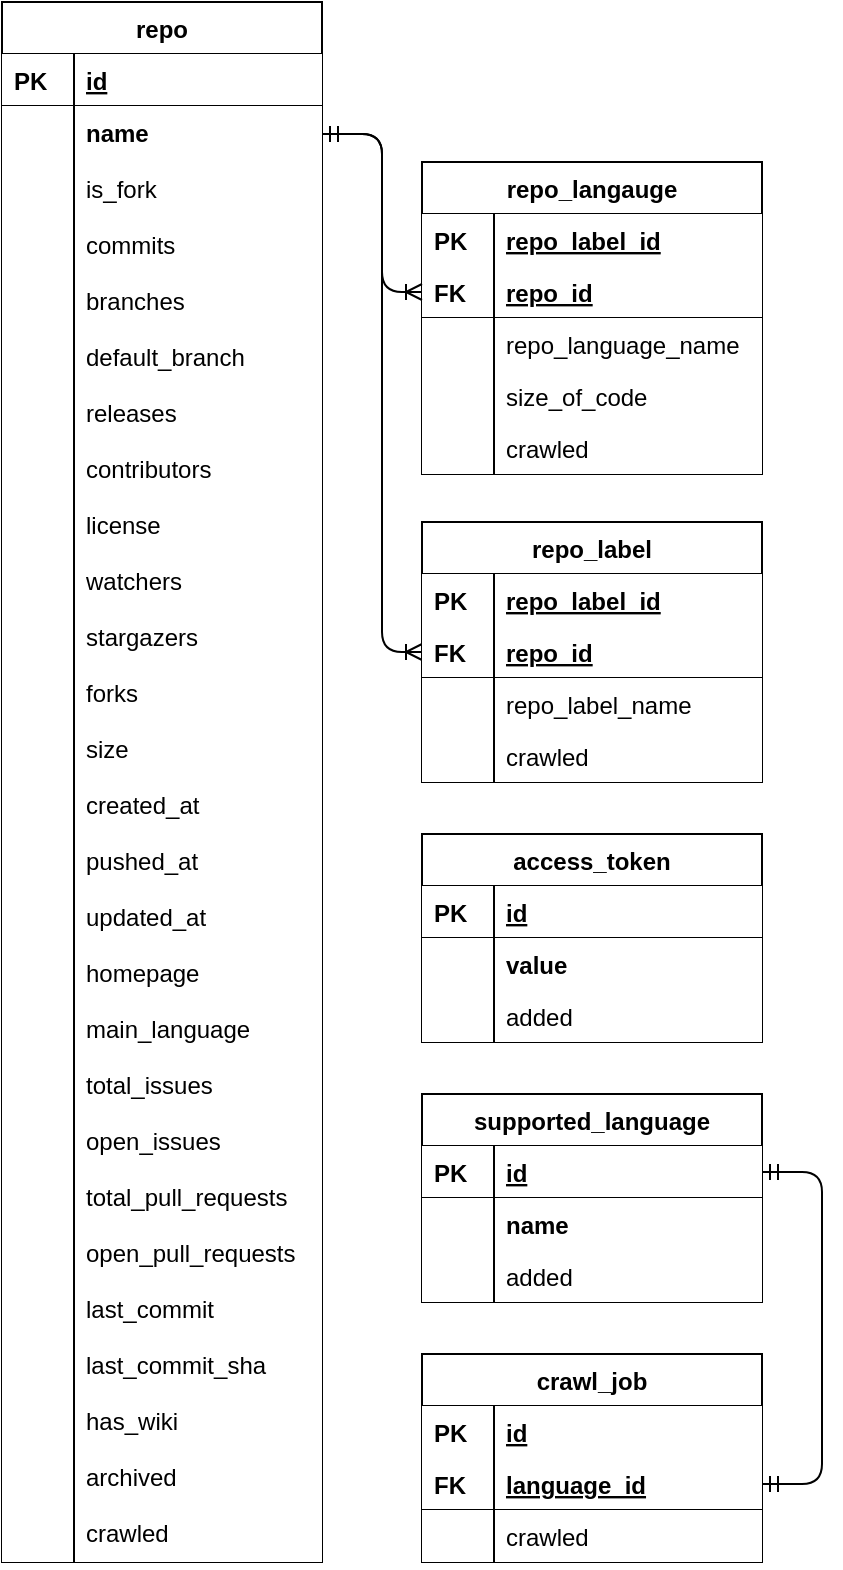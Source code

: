 <mxfile version="13.1.3" type="device"><diagram id="C5RBs43oDa-KdzZeNtuy" name="Page-1"><mxGraphModel dx="1892" dy="1030" grid="1" gridSize="10" guides="1" tooltips="1" connect="1" arrows="1" fold="1" page="1" pageScale="1" pageWidth="827" pageHeight="1169" math="0" shadow="0"><root><mxCell id="WIyWlLk6GJQsqaUBKTNV-0"/><mxCell id="WIyWlLk6GJQsqaUBKTNV-1" parent="WIyWlLk6GJQsqaUBKTNV-0"/><mxCell id="zkfFHV4jXpPFQw0GAbJ--51" value="repo" style="swimlane;fontStyle=1;childLayout=stackLayout;horizontal=1;startSize=26;horizontalStack=0;resizeParent=1;resizeLast=0;collapsible=1;marginBottom=0;rounded=0;shadow=0;strokeWidth=1;" parent="WIyWlLk6GJQsqaUBKTNV-1" vertex="1"><mxGeometry x="160" y="120" width="160" height="780" as="geometry"><mxRectangle x="160" y="120" width="160" height="26" as="alternateBounds"/></mxGeometry></mxCell><mxCell id="zkfFHV4jXpPFQw0GAbJ--52" value="id" style="shape=partialRectangle;top=0;left=0;right=0;bottom=1;align=left;verticalAlign=top;fillColor=#ffffff;spacingLeft=40;spacingRight=4;overflow=hidden;rotatable=0;points=[[0,0.5],[1,0.5]];portConstraint=eastwest;dropTarget=0;rounded=0;shadow=0;strokeWidth=1;fontStyle=5" parent="zkfFHV4jXpPFQw0GAbJ--51" vertex="1"><mxGeometry y="26" width="160" height="26" as="geometry"/></mxCell><mxCell id="zkfFHV4jXpPFQw0GAbJ--53" value="PK" style="shape=partialRectangle;top=0;left=0;bottom=0;fillColor=none;align=left;verticalAlign=top;spacingLeft=4;spacingRight=4;overflow=hidden;rotatable=0;points=[];portConstraint=eastwest;part=1;fontStyle=1" parent="zkfFHV4jXpPFQw0GAbJ--52" vertex="1" connectable="0"><mxGeometry width="36" height="26" as="geometry"/></mxCell><mxCell id="zkfFHV4jXpPFQw0GAbJ--54" value="name" style="shape=partialRectangle;top=0;left=0;right=0;bottom=0;align=left;verticalAlign=top;fillColor=#ffffff;spacingLeft=40;spacingRight=4;overflow=hidden;rotatable=0;points=[[0,0.5],[1,0.5]];portConstraint=eastwest;dropTarget=0;rounded=0;shadow=0;strokeWidth=1;fontStyle=1" parent="zkfFHV4jXpPFQw0GAbJ--51" vertex="1"><mxGeometry y="52" width="160" height="28" as="geometry"/></mxCell><mxCell id="zkfFHV4jXpPFQw0GAbJ--55" value="" style="shape=partialRectangle;top=0;left=0;bottom=0;fillColor=none;align=left;verticalAlign=top;spacingLeft=4;spacingRight=4;overflow=hidden;rotatable=0;points=[];portConstraint=eastwest;part=1;" parent="zkfFHV4jXpPFQw0GAbJ--54" vertex="1" connectable="0"><mxGeometry width="36" height="28" as="geometry"/></mxCell><mxCell id="C9dRdQCLJW9tkQRUXQMV-46" value="is_fork" style="shape=partialRectangle;top=0;left=0;right=0;bottom=0;align=left;verticalAlign=top;fillColor=#ffffff;spacingLeft=40;spacingRight=4;overflow=hidden;rotatable=0;points=[[0,0.5],[1,0.5]];portConstraint=eastwest;dropTarget=0;rounded=0;shadow=0;strokeWidth=1;" parent="zkfFHV4jXpPFQw0GAbJ--51" vertex="1"><mxGeometry y="80" width="160" height="28" as="geometry"/></mxCell><mxCell id="C9dRdQCLJW9tkQRUXQMV-47" value="" style="shape=partialRectangle;top=0;left=0;bottom=0;fillColor=none;align=left;verticalAlign=top;spacingLeft=4;spacingRight=4;overflow=hidden;rotatable=0;points=[];portConstraint=eastwest;part=1;" parent="C9dRdQCLJW9tkQRUXQMV-46" vertex="1" connectable="0"><mxGeometry width="36" height="28" as="geometry"/></mxCell><mxCell id="C9dRdQCLJW9tkQRUXQMV-59" value="commits" style="shape=partialRectangle;top=0;left=0;right=0;bottom=0;align=left;verticalAlign=top;fillColor=#ffffff;spacingLeft=40;spacingRight=4;overflow=hidden;rotatable=0;points=[[0,0.5],[1,0.5]];portConstraint=eastwest;dropTarget=0;rounded=0;shadow=0;strokeWidth=1;" parent="zkfFHV4jXpPFQw0GAbJ--51" vertex="1"><mxGeometry y="108" width="160" height="28" as="geometry"/></mxCell><mxCell id="C9dRdQCLJW9tkQRUXQMV-60" value="" style="shape=partialRectangle;top=0;left=0;bottom=0;fillColor=none;align=left;verticalAlign=top;spacingLeft=4;spacingRight=4;overflow=hidden;rotatable=0;points=[];portConstraint=eastwest;part=1;" parent="C9dRdQCLJW9tkQRUXQMV-59" vertex="1" connectable="0"><mxGeometry width="36" height="28" as="geometry"/></mxCell><mxCell id="C9dRdQCLJW9tkQRUXQMV-61" value="branches" style="shape=partialRectangle;top=0;left=0;right=0;bottom=0;align=left;verticalAlign=top;fillColor=#ffffff;spacingLeft=40;spacingRight=4;overflow=hidden;rotatable=0;points=[[0,0.5],[1,0.5]];portConstraint=eastwest;dropTarget=0;rounded=0;shadow=0;strokeWidth=1;" parent="zkfFHV4jXpPFQw0GAbJ--51" vertex="1"><mxGeometry y="136" width="160" height="28" as="geometry"/></mxCell><mxCell id="C9dRdQCLJW9tkQRUXQMV-62" value="" style="shape=partialRectangle;top=0;left=0;bottom=0;fillColor=none;align=left;verticalAlign=top;spacingLeft=4;spacingRight=4;overflow=hidden;rotatable=0;points=[];portConstraint=eastwest;part=1;" parent="C9dRdQCLJW9tkQRUXQMV-61" vertex="1" connectable="0"><mxGeometry width="36" height="28" as="geometry"/></mxCell><mxCell id="C9dRdQCLJW9tkQRUXQMV-67" value="default_branch" style="shape=partialRectangle;top=0;left=0;right=0;bottom=0;align=left;verticalAlign=top;fillColor=#ffffff;spacingLeft=40;spacingRight=4;overflow=hidden;rotatable=0;points=[[0,0.5],[1,0.5]];portConstraint=eastwest;dropTarget=0;rounded=0;shadow=0;strokeWidth=1;" parent="zkfFHV4jXpPFQw0GAbJ--51" vertex="1"><mxGeometry y="164" width="160" height="28" as="geometry"/></mxCell><mxCell id="C9dRdQCLJW9tkQRUXQMV-68" value="" style="shape=partialRectangle;top=0;left=0;bottom=0;fillColor=none;align=left;verticalAlign=top;spacingLeft=4;spacingRight=4;overflow=hidden;rotatable=0;points=[];portConstraint=eastwest;part=1;" parent="C9dRdQCLJW9tkQRUXQMV-67" vertex="1" connectable="0"><mxGeometry width="36" height="28" as="geometry"/></mxCell><mxCell id="C9dRdQCLJW9tkQRUXQMV-69" value="releases" style="shape=partialRectangle;top=0;left=0;right=0;bottom=0;align=left;verticalAlign=top;fillColor=#ffffff;spacingLeft=40;spacingRight=4;overflow=hidden;rotatable=0;points=[[0,0.5],[1,0.5]];portConstraint=eastwest;dropTarget=0;rounded=0;shadow=0;strokeWidth=1;" parent="zkfFHV4jXpPFQw0GAbJ--51" vertex="1"><mxGeometry y="192" width="160" height="28" as="geometry"/></mxCell><mxCell id="C9dRdQCLJW9tkQRUXQMV-70" value="" style="shape=partialRectangle;top=0;left=0;bottom=0;fillColor=none;align=left;verticalAlign=top;spacingLeft=4;spacingRight=4;overflow=hidden;rotatable=0;points=[];portConstraint=eastwest;part=1;" parent="C9dRdQCLJW9tkQRUXQMV-69" vertex="1" connectable="0"><mxGeometry width="36" height="28" as="geometry"/></mxCell><mxCell id="C9dRdQCLJW9tkQRUXQMV-71" value="contributors" style="shape=partialRectangle;top=0;left=0;right=0;bottom=0;align=left;verticalAlign=top;fillColor=#ffffff;spacingLeft=40;spacingRight=4;overflow=hidden;rotatable=0;points=[[0,0.5],[1,0.5]];portConstraint=eastwest;dropTarget=0;rounded=0;shadow=0;strokeWidth=1;" parent="zkfFHV4jXpPFQw0GAbJ--51" vertex="1"><mxGeometry y="220" width="160" height="28" as="geometry"/></mxCell><mxCell id="C9dRdQCLJW9tkQRUXQMV-72" value="" style="shape=partialRectangle;top=0;left=0;bottom=0;fillColor=none;align=left;verticalAlign=top;spacingLeft=4;spacingRight=4;overflow=hidden;rotatable=0;points=[];portConstraint=eastwest;part=1;" parent="C9dRdQCLJW9tkQRUXQMV-71" vertex="1" connectable="0"><mxGeometry width="36" height="28" as="geometry"/></mxCell><mxCell id="C9dRdQCLJW9tkQRUXQMV-77" value="license" style="shape=partialRectangle;top=0;left=0;right=0;bottom=0;align=left;verticalAlign=top;fillColor=#ffffff;spacingLeft=40;spacingRight=4;overflow=hidden;rotatable=0;points=[[0,0.5],[1,0.5]];portConstraint=eastwest;dropTarget=0;rounded=0;shadow=0;strokeWidth=1;" parent="zkfFHV4jXpPFQw0GAbJ--51" vertex="1"><mxGeometry y="248" width="160" height="28" as="geometry"/></mxCell><mxCell id="C9dRdQCLJW9tkQRUXQMV-78" value="" style="shape=partialRectangle;top=0;left=0;bottom=0;fillColor=none;align=left;verticalAlign=top;spacingLeft=4;spacingRight=4;overflow=hidden;rotatable=0;points=[];portConstraint=eastwest;part=1;" parent="C9dRdQCLJW9tkQRUXQMV-77" vertex="1" connectable="0"><mxGeometry width="36" height="28" as="geometry"/></mxCell><mxCell id="C9dRdQCLJW9tkQRUXQMV-75" value="watchers" style="shape=partialRectangle;top=0;left=0;right=0;bottom=0;align=left;verticalAlign=top;fillColor=#ffffff;spacingLeft=40;spacingRight=4;overflow=hidden;rotatable=0;points=[[0,0.5],[1,0.5]];portConstraint=eastwest;dropTarget=0;rounded=0;shadow=0;strokeWidth=1;" parent="zkfFHV4jXpPFQw0GAbJ--51" vertex="1"><mxGeometry y="276" width="160" height="28" as="geometry"/></mxCell><mxCell id="C9dRdQCLJW9tkQRUXQMV-76" value="" style="shape=partialRectangle;top=0;left=0;bottom=0;fillColor=none;align=left;verticalAlign=top;spacingLeft=4;spacingRight=4;overflow=hidden;rotatable=0;points=[];portConstraint=eastwest;part=1;" parent="C9dRdQCLJW9tkQRUXQMV-75" vertex="1" connectable="0"><mxGeometry width="36" height="28" as="geometry"/></mxCell><mxCell id="C9dRdQCLJW9tkQRUXQMV-73" value="stargazers" style="shape=partialRectangle;top=0;left=0;right=0;bottom=0;align=left;verticalAlign=top;fillColor=#ffffff;spacingLeft=40;spacingRight=4;overflow=hidden;rotatable=0;points=[[0,0.5],[1,0.5]];portConstraint=eastwest;dropTarget=0;rounded=0;shadow=0;strokeWidth=1;" parent="zkfFHV4jXpPFQw0GAbJ--51" vertex="1"><mxGeometry y="304" width="160" height="28" as="geometry"/></mxCell><mxCell id="C9dRdQCLJW9tkQRUXQMV-74" value="" style="shape=partialRectangle;top=0;left=0;bottom=0;fillColor=none;align=left;verticalAlign=top;spacingLeft=4;spacingRight=4;overflow=hidden;rotatable=0;points=[];portConstraint=eastwest;part=1;" parent="C9dRdQCLJW9tkQRUXQMV-73" vertex="1" connectable="0"><mxGeometry width="36" height="28" as="geometry"/></mxCell><mxCell id="C9dRdQCLJW9tkQRUXQMV-63" value="forks" style="shape=partialRectangle;top=0;left=0;right=0;bottom=0;align=left;verticalAlign=top;fillColor=#ffffff;spacingLeft=40;spacingRight=4;overflow=hidden;rotatable=0;points=[[0,0.5],[1,0.5]];portConstraint=eastwest;dropTarget=0;rounded=0;shadow=0;strokeWidth=1;" parent="zkfFHV4jXpPFQw0GAbJ--51" vertex="1"><mxGeometry y="332" width="160" height="28" as="geometry"/></mxCell><mxCell id="C9dRdQCLJW9tkQRUXQMV-64" value="" style="shape=partialRectangle;top=0;left=0;bottom=0;fillColor=none;align=left;verticalAlign=top;spacingLeft=4;spacingRight=4;overflow=hidden;rotatable=0;points=[];portConstraint=eastwest;part=1;" parent="C9dRdQCLJW9tkQRUXQMV-63" vertex="1" connectable="0"><mxGeometry width="36" height="28" as="geometry"/></mxCell><mxCell id="C9dRdQCLJW9tkQRUXQMV-65" value="size" style="shape=partialRectangle;top=0;left=0;right=0;bottom=0;align=left;verticalAlign=top;fillColor=#ffffff;spacingLeft=40;spacingRight=4;overflow=hidden;rotatable=0;points=[[0,0.5],[1,0.5]];portConstraint=eastwest;dropTarget=0;rounded=0;shadow=0;strokeWidth=1;" parent="zkfFHV4jXpPFQw0GAbJ--51" vertex="1"><mxGeometry y="360" width="160" height="28" as="geometry"/></mxCell><mxCell id="C9dRdQCLJW9tkQRUXQMV-66" value="" style="shape=partialRectangle;top=0;left=0;bottom=0;fillColor=none;align=left;verticalAlign=top;spacingLeft=4;spacingRight=4;overflow=hidden;rotatable=0;points=[];portConstraint=eastwest;part=1;" parent="C9dRdQCLJW9tkQRUXQMV-65" vertex="1" connectable="0"><mxGeometry width="36" height="28" as="geometry"/></mxCell><mxCell id="C9dRdQCLJW9tkQRUXQMV-83" value="created_at" style="shape=partialRectangle;top=0;left=0;right=0;bottom=0;align=left;verticalAlign=top;fillColor=#ffffff;spacingLeft=40;spacingRight=4;overflow=hidden;rotatable=0;points=[[0,0.5],[1,0.5]];portConstraint=eastwest;dropTarget=0;rounded=0;shadow=0;strokeWidth=1;" parent="zkfFHV4jXpPFQw0GAbJ--51" vertex="1"><mxGeometry y="388" width="160" height="28" as="geometry"/></mxCell><mxCell id="C9dRdQCLJW9tkQRUXQMV-84" value="" style="shape=partialRectangle;top=0;left=0;bottom=0;fillColor=none;align=left;verticalAlign=top;spacingLeft=4;spacingRight=4;overflow=hidden;rotatable=0;points=[];portConstraint=eastwest;part=1;" parent="C9dRdQCLJW9tkQRUXQMV-83" vertex="1" connectable="0"><mxGeometry width="36" height="28" as="geometry"/></mxCell><mxCell id="C9dRdQCLJW9tkQRUXQMV-91" value="pushed_at" style="shape=partialRectangle;top=0;left=0;right=0;bottom=0;align=left;verticalAlign=top;fillColor=#ffffff;spacingLeft=40;spacingRight=4;overflow=hidden;rotatable=0;points=[[0,0.5],[1,0.5]];portConstraint=eastwest;dropTarget=0;rounded=0;shadow=0;strokeWidth=1;" parent="zkfFHV4jXpPFQw0GAbJ--51" vertex="1"><mxGeometry y="416" width="160" height="28" as="geometry"/></mxCell><mxCell id="C9dRdQCLJW9tkQRUXQMV-92" value="" style="shape=partialRectangle;top=0;left=0;bottom=0;fillColor=none;align=left;verticalAlign=top;spacingLeft=4;spacingRight=4;overflow=hidden;rotatable=0;points=[];portConstraint=eastwest;part=1;" parent="C9dRdQCLJW9tkQRUXQMV-91" vertex="1" connectable="0"><mxGeometry width="36" height="28" as="geometry"/></mxCell><mxCell id="C9dRdQCLJW9tkQRUXQMV-93" value="updated_at" style="shape=partialRectangle;top=0;left=0;right=0;bottom=0;align=left;verticalAlign=top;fillColor=#ffffff;spacingLeft=40;spacingRight=4;overflow=hidden;rotatable=0;points=[[0,0.5],[1,0.5]];portConstraint=eastwest;dropTarget=0;rounded=0;shadow=0;strokeWidth=1;" parent="zkfFHV4jXpPFQw0GAbJ--51" vertex="1"><mxGeometry y="444" width="160" height="28" as="geometry"/></mxCell><mxCell id="C9dRdQCLJW9tkQRUXQMV-94" value="" style="shape=partialRectangle;top=0;left=0;bottom=0;fillColor=none;align=left;verticalAlign=top;spacingLeft=4;spacingRight=4;overflow=hidden;rotatable=0;points=[];portConstraint=eastwest;part=1;" parent="C9dRdQCLJW9tkQRUXQMV-93" vertex="1" connectable="0"><mxGeometry width="36" height="28" as="geometry"/></mxCell><mxCell id="C9dRdQCLJW9tkQRUXQMV-105" value="homepage" style="shape=partialRectangle;top=0;left=0;right=0;bottom=0;align=left;verticalAlign=top;fillColor=#ffffff;spacingLeft=40;spacingRight=4;overflow=hidden;rotatable=0;points=[[0,0.5],[1,0.5]];portConstraint=eastwest;dropTarget=0;rounded=0;shadow=0;strokeWidth=1;" parent="zkfFHV4jXpPFQw0GAbJ--51" vertex="1"><mxGeometry y="472" width="160" height="28" as="geometry"/></mxCell><mxCell id="C9dRdQCLJW9tkQRUXQMV-106" value="" style="shape=partialRectangle;top=0;left=0;bottom=0;fillColor=none;align=left;verticalAlign=top;spacingLeft=4;spacingRight=4;overflow=hidden;rotatable=0;points=[];portConstraint=eastwest;part=1;" parent="C9dRdQCLJW9tkQRUXQMV-105" vertex="1" connectable="0"><mxGeometry width="36" height="28" as="geometry"/></mxCell><mxCell id="C9dRdQCLJW9tkQRUXQMV-103" value="main_language" style="shape=partialRectangle;top=0;left=0;right=0;bottom=0;align=left;verticalAlign=top;fillColor=#ffffff;spacingLeft=40;spacingRight=4;overflow=hidden;rotatable=0;points=[[0,0.5],[1,0.5]];portConstraint=eastwest;dropTarget=0;rounded=0;shadow=0;strokeWidth=1;" parent="zkfFHV4jXpPFQw0GAbJ--51" vertex="1"><mxGeometry y="500" width="160" height="28" as="geometry"/></mxCell><mxCell id="C9dRdQCLJW9tkQRUXQMV-104" value="" style="shape=partialRectangle;top=0;left=0;bottom=0;fillColor=none;align=left;verticalAlign=top;spacingLeft=4;spacingRight=4;overflow=hidden;rotatable=0;points=[];portConstraint=eastwest;part=1;" parent="C9dRdQCLJW9tkQRUXQMV-103" vertex="1" connectable="0"><mxGeometry width="36" height="28" as="geometry"/></mxCell><mxCell id="C9dRdQCLJW9tkQRUXQMV-101" value="total_issues" style="shape=partialRectangle;top=0;left=0;right=0;bottom=0;align=left;verticalAlign=top;fillColor=#ffffff;spacingLeft=40;spacingRight=4;overflow=hidden;rotatable=0;points=[[0,0.5],[1,0.5]];portConstraint=eastwest;dropTarget=0;rounded=0;shadow=0;strokeWidth=1;" parent="zkfFHV4jXpPFQw0GAbJ--51" vertex="1"><mxGeometry y="528" width="160" height="28" as="geometry"/></mxCell><mxCell id="C9dRdQCLJW9tkQRUXQMV-102" value="" style="shape=partialRectangle;top=0;left=0;bottom=0;fillColor=none;align=left;verticalAlign=top;spacingLeft=4;spacingRight=4;overflow=hidden;rotatable=0;points=[];portConstraint=eastwest;part=1;" parent="C9dRdQCLJW9tkQRUXQMV-101" vertex="1" connectable="0"><mxGeometry width="36" height="28" as="geometry"/></mxCell><mxCell id="C9dRdQCLJW9tkQRUXQMV-99" value="open_issues" style="shape=partialRectangle;top=0;left=0;right=0;bottom=0;align=left;verticalAlign=top;fillColor=#ffffff;spacingLeft=40;spacingRight=4;overflow=hidden;rotatable=0;points=[[0,0.5],[1,0.5]];portConstraint=eastwest;dropTarget=0;rounded=0;shadow=0;strokeWidth=1;" parent="zkfFHV4jXpPFQw0GAbJ--51" vertex="1"><mxGeometry y="556" width="160" height="28" as="geometry"/></mxCell><mxCell id="C9dRdQCLJW9tkQRUXQMV-100" value="" style="shape=partialRectangle;top=0;left=0;bottom=0;fillColor=none;align=left;verticalAlign=top;spacingLeft=4;spacingRight=4;overflow=hidden;rotatable=0;points=[];portConstraint=eastwest;part=1;" parent="C9dRdQCLJW9tkQRUXQMV-99" vertex="1" connectable="0"><mxGeometry width="36" height="28" as="geometry"/></mxCell><mxCell id="C9dRdQCLJW9tkQRUXQMV-97" value="total_pull_requests" style="shape=partialRectangle;top=0;left=0;right=0;bottom=0;align=left;verticalAlign=top;fillColor=#ffffff;spacingLeft=40;spacingRight=4;overflow=hidden;rotatable=0;points=[[0,0.5],[1,0.5]];portConstraint=eastwest;dropTarget=0;rounded=0;shadow=0;strokeWidth=1;" parent="zkfFHV4jXpPFQw0GAbJ--51" vertex="1"><mxGeometry y="584" width="160" height="28" as="geometry"/></mxCell><mxCell id="C9dRdQCLJW9tkQRUXQMV-98" value="" style="shape=partialRectangle;top=0;left=0;bottom=0;fillColor=none;align=left;verticalAlign=top;spacingLeft=4;spacingRight=4;overflow=hidden;rotatable=0;points=[];portConstraint=eastwest;part=1;" parent="C9dRdQCLJW9tkQRUXQMV-97" vertex="1" connectable="0"><mxGeometry width="36" height="28" as="geometry"/></mxCell><mxCell id="C9dRdQCLJW9tkQRUXQMV-95" value="open_pull_requests" style="shape=partialRectangle;top=0;left=0;right=0;bottom=0;align=left;verticalAlign=top;fillColor=#ffffff;spacingLeft=40;spacingRight=4;overflow=hidden;rotatable=0;points=[[0,0.5],[1,0.5]];portConstraint=eastwest;dropTarget=0;rounded=0;shadow=0;strokeWidth=1;" parent="zkfFHV4jXpPFQw0GAbJ--51" vertex="1"><mxGeometry y="612" width="160" height="28" as="geometry"/></mxCell><mxCell id="C9dRdQCLJW9tkQRUXQMV-96" value="" style="shape=partialRectangle;top=0;left=0;bottom=0;fillColor=none;align=left;verticalAlign=top;spacingLeft=4;spacingRight=4;overflow=hidden;rotatable=0;points=[];portConstraint=eastwest;part=1;" parent="C9dRdQCLJW9tkQRUXQMV-95" vertex="1" connectable="0"><mxGeometry width="36" height="28" as="geometry"/></mxCell><mxCell id="C9dRdQCLJW9tkQRUXQMV-89" value="last_commit" style="shape=partialRectangle;top=0;left=0;right=0;bottom=0;align=left;verticalAlign=top;fillColor=#ffffff;spacingLeft=40;spacingRight=4;overflow=hidden;rotatable=0;points=[[0,0.5],[1,0.5]];portConstraint=eastwest;dropTarget=0;rounded=0;shadow=0;strokeWidth=1;" parent="zkfFHV4jXpPFQw0GAbJ--51" vertex="1"><mxGeometry y="640" width="160" height="28" as="geometry"/></mxCell><mxCell id="C9dRdQCLJW9tkQRUXQMV-90" value="" style="shape=partialRectangle;top=0;left=0;bottom=0;fillColor=none;align=left;verticalAlign=top;spacingLeft=4;spacingRight=4;overflow=hidden;rotatable=0;points=[];portConstraint=eastwest;part=1;" parent="C9dRdQCLJW9tkQRUXQMV-89" vertex="1" connectable="0"><mxGeometry width="36" height="28" as="geometry"/></mxCell><mxCell id="C9dRdQCLJW9tkQRUXQMV-87" value="last_commit_sha" style="shape=partialRectangle;top=0;left=0;right=0;bottom=0;align=left;verticalAlign=top;fillColor=#ffffff;spacingLeft=40;spacingRight=4;overflow=hidden;rotatable=0;points=[[0,0.5],[1,0.5]];portConstraint=eastwest;dropTarget=0;rounded=0;shadow=0;strokeWidth=1;" parent="zkfFHV4jXpPFQw0GAbJ--51" vertex="1"><mxGeometry y="668" width="160" height="28" as="geometry"/></mxCell><mxCell id="C9dRdQCLJW9tkQRUXQMV-88" value="" style="shape=partialRectangle;top=0;left=0;bottom=0;fillColor=none;align=left;verticalAlign=top;spacingLeft=4;spacingRight=4;overflow=hidden;rotatable=0;points=[];portConstraint=eastwest;part=1;" parent="C9dRdQCLJW9tkQRUXQMV-87" vertex="1" connectable="0"><mxGeometry width="36" height="28" as="geometry"/></mxCell><mxCell id="C9dRdQCLJW9tkQRUXQMV-85" value="has_wiki" style="shape=partialRectangle;top=0;left=0;right=0;bottom=0;align=left;verticalAlign=top;fillColor=#ffffff;spacingLeft=40;spacingRight=4;overflow=hidden;rotatable=0;points=[[0,0.5],[1,0.5]];portConstraint=eastwest;dropTarget=0;rounded=0;shadow=0;strokeWidth=1;" parent="zkfFHV4jXpPFQw0GAbJ--51" vertex="1"><mxGeometry y="696" width="160" height="28" as="geometry"/></mxCell><mxCell id="C9dRdQCLJW9tkQRUXQMV-86" value="" style="shape=partialRectangle;top=0;left=0;bottom=0;fillColor=none;align=left;verticalAlign=top;spacingLeft=4;spacingRight=4;overflow=hidden;rotatable=0;points=[];portConstraint=eastwest;part=1;" parent="C9dRdQCLJW9tkQRUXQMV-85" vertex="1" connectable="0"><mxGeometry width="36" height="28" as="geometry"/></mxCell><mxCell id="C9dRdQCLJW9tkQRUXQMV-79" value="archived" style="shape=partialRectangle;top=0;left=0;right=0;bottom=0;align=left;verticalAlign=top;fillColor=#ffffff;spacingLeft=40;spacingRight=4;overflow=hidden;rotatable=0;points=[[0,0.5],[1,0.5]];portConstraint=eastwest;dropTarget=0;rounded=0;shadow=0;strokeWidth=1;" parent="zkfFHV4jXpPFQw0GAbJ--51" vertex="1"><mxGeometry y="724" width="160" height="28" as="geometry"/></mxCell><mxCell id="C9dRdQCLJW9tkQRUXQMV-80" value="" style="shape=partialRectangle;top=0;left=0;bottom=0;fillColor=none;align=left;verticalAlign=top;spacingLeft=4;spacingRight=4;overflow=hidden;rotatable=0;points=[];portConstraint=eastwest;part=1;" parent="C9dRdQCLJW9tkQRUXQMV-79" vertex="1" connectable="0"><mxGeometry width="36" height="28" as="geometry"/></mxCell><mxCell id="C9dRdQCLJW9tkQRUXQMV-81" value="crawled" style="shape=partialRectangle;top=0;left=0;right=0;bottom=0;align=left;verticalAlign=top;fillColor=#ffffff;spacingLeft=40;spacingRight=4;overflow=hidden;rotatable=0;points=[[0,0.5],[1,0.5]];portConstraint=eastwest;dropTarget=0;rounded=0;shadow=0;strokeWidth=1;" parent="zkfFHV4jXpPFQw0GAbJ--51" vertex="1"><mxGeometry y="752" width="160" height="28" as="geometry"/></mxCell><mxCell id="C9dRdQCLJW9tkQRUXQMV-82" value="" style="shape=partialRectangle;top=0;left=0;bottom=0;fillColor=none;align=left;verticalAlign=top;spacingLeft=4;spacingRight=4;overflow=hidden;rotatable=0;points=[];portConstraint=eastwest;part=1;" parent="C9dRdQCLJW9tkQRUXQMV-81" vertex="1" connectable="0"><mxGeometry width="36" height="28" as="geometry"/></mxCell><mxCell id="C9dRdQCLJW9tkQRUXQMV-56" value="" style="fontSize=12;html=1;endArrow=ERmandOne;startArrow=ERmandOne;exitX=1;exitY=0.5;exitDx=0;exitDy=0;elbow=vertical;entryX=1;entryY=0.5;entryDx=0;entryDy=0;" parent="WIyWlLk6GJQsqaUBKTNV-1" source="C9dRdQCLJW9tkQRUXQMV-49" target="C9dRdQCLJW9tkQRUXQMV-37" edge="1"><mxGeometry width="100" height="100" relative="1" as="geometry"><mxPoint x="530" y="731" as="sourcePoint"/><mxPoint x="680" y="836" as="targetPoint"/><Array as="points"><mxPoint x="570" y="705"/><mxPoint x="570" y="861"/></Array></mxGeometry></mxCell><mxCell id="C9dRdQCLJW9tkQRUXQMV-48" value="supported_language" style="swimlane;fontStyle=1;childLayout=stackLayout;horizontal=1;startSize=26;horizontalStack=0;resizeParent=1;resizeLast=0;collapsible=1;marginBottom=0;rounded=0;shadow=0;strokeWidth=1;" parent="WIyWlLk6GJQsqaUBKTNV-1" vertex="1"><mxGeometry x="370" y="666" width="170" height="104" as="geometry"><mxRectangle x="260" y="80" width="160" height="26" as="alternateBounds"/></mxGeometry></mxCell><mxCell id="C9dRdQCLJW9tkQRUXQMV-49" value="id" style="shape=partialRectangle;top=0;left=0;right=0;bottom=1;align=left;verticalAlign=top;fillColor=#ffffff;spacingLeft=40;spacingRight=4;overflow=hidden;rotatable=0;points=[[0,0.5],[1,0.5]];portConstraint=eastwest;dropTarget=0;rounded=0;shadow=0;strokeWidth=1;fontStyle=5" parent="C9dRdQCLJW9tkQRUXQMV-48" vertex="1"><mxGeometry y="26" width="170" height="26" as="geometry"/></mxCell><mxCell id="C9dRdQCLJW9tkQRUXQMV-50" value="PK" style="shape=partialRectangle;top=0;left=0;bottom=0;fillColor=none;align=left;verticalAlign=top;spacingLeft=4;spacingRight=4;overflow=hidden;rotatable=0;points=[];portConstraint=eastwest;part=1;fontStyle=1" parent="C9dRdQCLJW9tkQRUXQMV-49" vertex="1" connectable="0"><mxGeometry width="36" height="26" as="geometry"/></mxCell><mxCell id="C9dRdQCLJW9tkQRUXQMV-51" value="name" style="shape=partialRectangle;top=0;left=0;right=0;bottom=0;align=left;verticalAlign=top;fillColor=#ffffff;spacingLeft=40;spacingRight=4;overflow=hidden;rotatable=0;points=[[0,0.5],[1,0.5]];portConstraint=eastwest;dropTarget=0;rounded=0;shadow=0;strokeWidth=1;fontStyle=1" parent="C9dRdQCLJW9tkQRUXQMV-48" vertex="1"><mxGeometry y="52" width="170" height="26" as="geometry"/></mxCell><mxCell id="C9dRdQCLJW9tkQRUXQMV-52" value="" style="shape=partialRectangle;top=0;left=0;bottom=0;fillColor=none;align=left;verticalAlign=top;spacingLeft=4;spacingRight=4;overflow=hidden;rotatable=0;points=[];portConstraint=eastwest;part=1;" parent="C9dRdQCLJW9tkQRUXQMV-51" vertex="1" connectable="0"><mxGeometry width="36" height="26" as="geometry"/></mxCell><mxCell id="C9dRdQCLJW9tkQRUXQMV-53" value="added" style="shape=partialRectangle;top=0;left=0;right=0;bottom=0;align=left;verticalAlign=top;fillColor=#ffffff;spacingLeft=40;spacingRight=4;overflow=hidden;rotatable=0;points=[[0,0.5],[1,0.5]];portConstraint=eastwest;dropTarget=0;rounded=0;shadow=0;strokeWidth=1;" parent="C9dRdQCLJW9tkQRUXQMV-48" vertex="1"><mxGeometry y="78" width="170" height="26" as="geometry"/></mxCell><mxCell id="C9dRdQCLJW9tkQRUXQMV-54" value="" style="shape=partialRectangle;top=0;left=0;bottom=0;fillColor=none;align=left;verticalAlign=top;spacingLeft=4;spacingRight=4;overflow=hidden;rotatable=0;points=[];portConstraint=eastwest;part=1;" parent="C9dRdQCLJW9tkQRUXQMV-53" vertex="1" connectable="0"><mxGeometry width="36" height="26" as="geometry"/></mxCell><mxCell id="C9dRdQCLJW9tkQRUXQMV-116" value="repo_langauge" style="swimlane;fontStyle=1;childLayout=stackLayout;horizontal=1;startSize=26;horizontalStack=0;resizeParent=1;resizeLast=0;collapsible=1;marginBottom=0;rounded=0;shadow=0;strokeWidth=1;" parent="WIyWlLk6GJQsqaUBKTNV-1" vertex="1"><mxGeometry x="370" y="200" width="170" height="156" as="geometry"><mxRectangle x="260" y="80" width="160" height="26" as="alternateBounds"/></mxGeometry></mxCell><mxCell id="C9dRdQCLJW9tkQRUXQMV-117" value="repo_label_id" style="shape=partialRectangle;top=0;left=0;right=0;bottom=0;align=left;verticalAlign=top;fillColor=#ffffff;spacingLeft=40;spacingRight=4;overflow=hidden;rotatable=0;points=[[0,0.5],[1,0.5]];portConstraint=eastwest;dropTarget=0;rounded=0;shadow=0;strokeWidth=1;fontStyle=5" parent="C9dRdQCLJW9tkQRUXQMV-116" vertex="1"><mxGeometry y="26" width="170" height="26" as="geometry"/></mxCell><mxCell id="C9dRdQCLJW9tkQRUXQMV-118" value="PK" style="shape=partialRectangle;top=0;left=0;bottom=0;fillColor=none;align=left;verticalAlign=top;spacingLeft=4;spacingRight=4;overflow=hidden;rotatable=0;points=[];portConstraint=eastwest;part=1;fontStyle=1" parent="C9dRdQCLJW9tkQRUXQMV-117" vertex="1" connectable="0"><mxGeometry width="36" height="26" as="geometry"/></mxCell><mxCell id="C9dRdQCLJW9tkQRUXQMV-119" value="repo_id" style="shape=partialRectangle;top=0;left=0;right=0;bottom=1;align=left;verticalAlign=top;fillColor=#ffffff;spacingLeft=40;spacingRight=4;overflow=hidden;rotatable=0;points=[[0,0.5],[1,0.5]];portConstraint=eastwest;dropTarget=0;rounded=0;shadow=0;strokeWidth=1;fontStyle=5" parent="C9dRdQCLJW9tkQRUXQMV-116" vertex="1"><mxGeometry y="52" width="170" height="26" as="geometry"/></mxCell><mxCell id="C9dRdQCLJW9tkQRUXQMV-120" value="FK" style="shape=partialRectangle;top=0;left=0;bottom=0;fillColor=none;align=left;verticalAlign=top;spacingLeft=4;spacingRight=4;overflow=hidden;rotatable=0;points=[];portConstraint=eastwest;part=1;fontStyle=1" parent="C9dRdQCLJW9tkQRUXQMV-119" vertex="1" connectable="0"><mxGeometry width="36" height="26" as="geometry"/></mxCell><mxCell id="C9dRdQCLJW9tkQRUXQMV-127" value="repo_language_name" style="shape=partialRectangle;top=0;left=0;right=0;bottom=0;align=left;verticalAlign=top;fillColor=#ffffff;spacingLeft=40;spacingRight=4;overflow=hidden;rotatable=0;points=[[0,0.5],[1,0.5]];portConstraint=eastwest;dropTarget=0;rounded=0;shadow=0;strokeWidth=1;fontStyle=0" parent="C9dRdQCLJW9tkQRUXQMV-116" vertex="1"><mxGeometry y="78" width="170" height="26" as="geometry"/></mxCell><mxCell id="C9dRdQCLJW9tkQRUXQMV-128" value="" style="shape=partialRectangle;top=0;left=0;bottom=0;fillColor=none;align=left;verticalAlign=top;spacingLeft=4;spacingRight=4;overflow=hidden;rotatable=0;points=[];portConstraint=eastwest;part=1;" parent="C9dRdQCLJW9tkQRUXQMV-127" vertex="1" connectable="0"><mxGeometry width="36" height="26" as="geometry"/></mxCell><mxCell id="C9dRdQCLJW9tkQRUXQMV-121" value="size_of_code" style="shape=partialRectangle;top=0;left=0;right=0;bottom=0;align=left;verticalAlign=top;fillColor=#ffffff;spacingLeft=40;spacingRight=4;overflow=hidden;rotatable=0;points=[[0,0.5],[1,0.5]];portConstraint=eastwest;dropTarget=0;rounded=0;shadow=0;strokeWidth=1;fontStyle=0" parent="C9dRdQCLJW9tkQRUXQMV-116" vertex="1"><mxGeometry y="104" width="170" height="26" as="geometry"/></mxCell><mxCell id="C9dRdQCLJW9tkQRUXQMV-122" value="" style="shape=partialRectangle;top=0;left=0;bottom=0;fillColor=none;align=left;verticalAlign=top;spacingLeft=4;spacingRight=4;overflow=hidden;rotatable=0;points=[];portConstraint=eastwest;part=1;" parent="C9dRdQCLJW9tkQRUXQMV-121" vertex="1" connectable="0"><mxGeometry width="36" height="26" as="geometry"/></mxCell><mxCell id="C9dRdQCLJW9tkQRUXQMV-123" value="crawled" style="shape=partialRectangle;top=0;left=0;right=0;bottom=0;align=left;verticalAlign=top;fillColor=#ffffff;spacingLeft=40;spacingRight=4;overflow=hidden;rotatable=0;points=[[0,0.5],[1,0.5]];portConstraint=eastwest;dropTarget=0;rounded=0;shadow=0;strokeWidth=1;" parent="C9dRdQCLJW9tkQRUXQMV-116" vertex="1"><mxGeometry y="130" width="170" height="26" as="geometry"/></mxCell><mxCell id="C9dRdQCLJW9tkQRUXQMV-124" value="" style="shape=partialRectangle;top=0;left=0;bottom=0;fillColor=none;align=left;verticalAlign=top;spacingLeft=4;spacingRight=4;overflow=hidden;rotatable=0;points=[];portConstraint=eastwest;part=1;" parent="C9dRdQCLJW9tkQRUXQMV-123" vertex="1" connectable="0"><mxGeometry width="36" height="26" as="geometry"/></mxCell><mxCell id="C9dRdQCLJW9tkQRUXQMV-36" value="crawl_job" style="swimlane;fontStyle=1;childLayout=stackLayout;horizontal=1;startSize=26;horizontalStack=0;resizeParent=1;resizeLast=0;collapsible=1;marginBottom=0;rounded=0;shadow=0;strokeWidth=1;" parent="WIyWlLk6GJQsqaUBKTNV-1" vertex="1"><mxGeometry x="370" y="796" width="170" height="104" as="geometry"><mxRectangle x="260" y="80" width="160" height="26" as="alternateBounds"/></mxGeometry></mxCell><mxCell id="C9dRdQCLJW9tkQRUXQMV-43" value="id" style="shape=partialRectangle;top=0;left=0;right=0;bottom=0;align=left;verticalAlign=top;fillColor=#ffffff;spacingLeft=40;spacingRight=4;overflow=hidden;rotatable=0;points=[[0,0.5],[1,0.5]];portConstraint=eastwest;dropTarget=0;rounded=0;shadow=0;strokeWidth=1;fontStyle=5" parent="C9dRdQCLJW9tkQRUXQMV-36" vertex="1"><mxGeometry y="26" width="170" height="26" as="geometry"/></mxCell><mxCell id="C9dRdQCLJW9tkQRUXQMV-44" value="PK" style="shape=partialRectangle;top=0;left=0;bottom=0;fillColor=none;align=left;verticalAlign=top;spacingLeft=4;spacingRight=4;overflow=hidden;rotatable=0;points=[];portConstraint=eastwest;part=1;fontStyle=1" parent="C9dRdQCLJW9tkQRUXQMV-43" vertex="1" connectable="0"><mxGeometry width="36" height="26" as="geometry"/></mxCell><mxCell id="C9dRdQCLJW9tkQRUXQMV-37" value="language_id" style="shape=partialRectangle;top=0;left=0;right=0;bottom=1;align=left;verticalAlign=top;fillColor=#ffffff;spacingLeft=40;spacingRight=4;overflow=hidden;rotatable=0;points=[[0,0.5],[1,0.5]];portConstraint=eastwest;dropTarget=0;rounded=0;shadow=0;strokeWidth=1;fontStyle=5" parent="C9dRdQCLJW9tkQRUXQMV-36" vertex="1"><mxGeometry y="52" width="170" height="26" as="geometry"/></mxCell><mxCell id="C9dRdQCLJW9tkQRUXQMV-38" value="FK" style="shape=partialRectangle;top=0;left=0;bottom=0;fillColor=none;align=left;verticalAlign=top;spacingLeft=4;spacingRight=4;overflow=hidden;rotatable=0;points=[];portConstraint=eastwest;part=1;fontStyle=1" parent="C9dRdQCLJW9tkQRUXQMV-37" vertex="1" connectable="0"><mxGeometry width="36" height="26" as="geometry"/></mxCell><mxCell id="C9dRdQCLJW9tkQRUXQMV-39" value="crawled" style="shape=partialRectangle;top=0;left=0;right=0;bottom=0;align=left;verticalAlign=top;fillColor=#ffffff;spacingLeft=40;spacingRight=4;overflow=hidden;rotatable=0;points=[[0,0.5],[1,0.5]];portConstraint=eastwest;dropTarget=0;rounded=0;shadow=0;strokeWidth=1;" parent="C9dRdQCLJW9tkQRUXQMV-36" vertex="1"><mxGeometry y="78" width="170" height="26" as="geometry"/></mxCell><mxCell id="C9dRdQCLJW9tkQRUXQMV-40" value="" style="shape=partialRectangle;top=0;left=0;bottom=0;fillColor=none;align=left;verticalAlign=top;spacingLeft=4;spacingRight=4;overflow=hidden;rotatable=0;points=[];portConstraint=eastwest;part=1;" parent="C9dRdQCLJW9tkQRUXQMV-39" vertex="1" connectable="0"><mxGeometry width="36" height="26" as="geometry"/></mxCell><mxCell id="zkfFHV4jXpPFQw0GAbJ--56" value="access_token" style="swimlane;fontStyle=1;childLayout=stackLayout;horizontal=1;startSize=26;horizontalStack=0;resizeParent=1;resizeLast=0;collapsible=1;marginBottom=0;rounded=0;shadow=0;strokeWidth=1;" parent="WIyWlLk6GJQsqaUBKTNV-1" vertex="1"><mxGeometry x="370" y="536" width="170" height="104" as="geometry"><mxRectangle x="260" y="80" width="160" height="26" as="alternateBounds"/></mxGeometry></mxCell><mxCell id="zkfFHV4jXpPFQw0GAbJ--57" value="id" style="shape=partialRectangle;top=0;left=0;right=0;bottom=1;align=left;verticalAlign=top;fillColor=#ffffff;spacingLeft=40;spacingRight=4;overflow=hidden;rotatable=0;points=[[0,0.5],[1,0.5]];portConstraint=eastwest;dropTarget=0;rounded=0;shadow=0;strokeWidth=1;fontStyle=5" parent="zkfFHV4jXpPFQw0GAbJ--56" vertex="1"><mxGeometry y="26" width="170" height="26" as="geometry"/></mxCell><mxCell id="zkfFHV4jXpPFQw0GAbJ--58" value="PK" style="shape=partialRectangle;top=0;left=0;bottom=0;fillColor=none;align=left;verticalAlign=top;spacingLeft=4;spacingRight=4;overflow=hidden;rotatable=0;points=[];portConstraint=eastwest;part=1;fontStyle=1" parent="zkfFHV4jXpPFQw0GAbJ--57" vertex="1" connectable="0"><mxGeometry width="36" height="26" as="geometry"/></mxCell><mxCell id="zkfFHV4jXpPFQw0GAbJ--61" value="value" style="shape=partialRectangle;top=0;left=0;right=0;bottom=0;align=left;verticalAlign=top;fillColor=#ffffff;spacingLeft=40;spacingRight=4;overflow=hidden;rotatable=0;points=[[0,0.5],[1,0.5]];portConstraint=eastwest;dropTarget=0;rounded=0;shadow=0;strokeWidth=1;fontStyle=1" parent="zkfFHV4jXpPFQw0GAbJ--56" vertex="1"><mxGeometry y="52" width="170" height="26" as="geometry"/></mxCell><mxCell id="zkfFHV4jXpPFQw0GAbJ--62" value="" style="shape=partialRectangle;top=0;left=0;bottom=0;fillColor=none;align=left;verticalAlign=top;spacingLeft=4;spacingRight=4;overflow=hidden;rotatable=0;points=[];portConstraint=eastwest;part=1;" parent="zkfFHV4jXpPFQw0GAbJ--61" vertex="1" connectable="0"><mxGeometry width="36" height="26" as="geometry"/></mxCell><mxCell id="C9dRdQCLJW9tkQRUXQMV-14" value="added" style="shape=partialRectangle;top=0;left=0;right=0;bottom=0;align=left;verticalAlign=top;fillColor=#ffffff;spacingLeft=40;spacingRight=4;overflow=hidden;rotatable=0;points=[[0,0.5],[1,0.5]];portConstraint=eastwest;dropTarget=0;rounded=0;shadow=0;strokeWidth=1;" parent="zkfFHV4jXpPFQw0GAbJ--56" vertex="1"><mxGeometry y="78" width="170" height="26" as="geometry"/></mxCell><mxCell id="C9dRdQCLJW9tkQRUXQMV-15" value="" style="shape=partialRectangle;top=0;left=0;bottom=0;fillColor=none;align=left;verticalAlign=top;spacingLeft=4;spacingRight=4;overflow=hidden;rotatable=0;points=[];portConstraint=eastwest;part=1;" parent="C9dRdQCLJW9tkQRUXQMV-14" vertex="1" connectable="0"><mxGeometry width="36" height="26" as="geometry"/></mxCell><mxCell id="C9dRdQCLJW9tkQRUXQMV-129" value="" style="fontSize=12;html=1;endArrow=ERoneToMany;startArrow=ERmandOne;entryX=0;entryY=0.5;entryDx=0;entryDy=0;exitX=1;exitY=0.5;exitDx=0;exitDy=0;" parent="WIyWlLk6GJQsqaUBKTNV-1" source="zkfFHV4jXpPFQw0GAbJ--54" target="C9dRdQCLJW9tkQRUXQMV-119" edge="1"><mxGeometry width="100" height="100" relative="1" as="geometry"><mxPoint x="330" y="360" as="sourcePoint"/><mxPoint x="430" y="260" as="targetPoint"/><Array as="points"><mxPoint x="350" y="186"/><mxPoint x="350" y="265"/></Array></mxGeometry></mxCell><mxCell id="C9dRdQCLJW9tkQRUXQMV-130" value="" style="fontSize=12;html=1;endArrow=ERoneToMany;startArrow=ERmandOne;entryX=0;entryY=0.5;entryDx=0;entryDy=0;exitX=1;exitY=0.5;exitDx=0;exitDy=0;" parent="WIyWlLk6GJQsqaUBKTNV-1" source="zkfFHV4jXpPFQw0GAbJ--54" target="C9dRdQCLJW9tkQRUXQMV-108" edge="1"><mxGeometry width="100" height="100" relative="1" as="geometry"><mxPoint x="330" y="196" as="sourcePoint"/><mxPoint x="380" y="295" as="targetPoint"/><Array as="points"><mxPoint x="350" y="186"/><mxPoint x="350" y="445"/></Array></mxGeometry></mxCell><mxCell id="C9dRdQCLJW9tkQRUXQMV-107" value="repo_label" style="swimlane;fontStyle=1;childLayout=stackLayout;horizontal=1;startSize=26;horizontalStack=0;resizeParent=1;resizeLast=0;collapsible=1;marginBottom=0;rounded=0;shadow=0;strokeWidth=1;" parent="WIyWlLk6GJQsqaUBKTNV-1" vertex="1"><mxGeometry x="370" y="380" width="170" height="130" as="geometry"><mxRectangle x="260" y="80" width="160" height="26" as="alternateBounds"/></mxGeometry></mxCell><mxCell id="C9dRdQCLJW9tkQRUXQMV-114" value="repo_label_id" style="shape=partialRectangle;top=0;left=0;right=0;bottom=0;align=left;verticalAlign=top;fillColor=#ffffff;spacingLeft=40;spacingRight=4;overflow=hidden;rotatable=0;points=[[0,0.5],[1,0.5]];portConstraint=eastwest;dropTarget=0;rounded=0;shadow=0;strokeWidth=1;fontStyle=5" parent="C9dRdQCLJW9tkQRUXQMV-107" vertex="1"><mxGeometry y="26" width="170" height="26" as="geometry"/></mxCell><mxCell id="C9dRdQCLJW9tkQRUXQMV-115" value="PK" style="shape=partialRectangle;top=0;left=0;bottom=0;fillColor=none;align=left;verticalAlign=top;spacingLeft=4;spacingRight=4;overflow=hidden;rotatable=0;points=[];portConstraint=eastwest;part=1;fontStyle=1" parent="C9dRdQCLJW9tkQRUXQMV-114" vertex="1" connectable="0"><mxGeometry width="36" height="26" as="geometry"/></mxCell><mxCell id="C9dRdQCLJW9tkQRUXQMV-108" value="repo_id" style="shape=partialRectangle;top=0;left=0;right=0;bottom=1;align=left;verticalAlign=top;fillColor=#ffffff;spacingLeft=40;spacingRight=4;overflow=hidden;rotatable=0;points=[[0,0.5],[1,0.5]];portConstraint=eastwest;dropTarget=0;rounded=0;shadow=0;strokeWidth=1;fontStyle=5" parent="C9dRdQCLJW9tkQRUXQMV-107" vertex="1"><mxGeometry y="52" width="170" height="26" as="geometry"/></mxCell><mxCell id="C9dRdQCLJW9tkQRUXQMV-109" value="FK" style="shape=partialRectangle;top=0;left=0;bottom=0;fillColor=none;align=left;verticalAlign=top;spacingLeft=4;spacingRight=4;overflow=hidden;rotatable=0;points=[];portConstraint=eastwest;part=1;fontStyle=1" parent="C9dRdQCLJW9tkQRUXQMV-108" vertex="1" connectable="0"><mxGeometry width="36" height="26" as="geometry"/></mxCell><mxCell id="C9dRdQCLJW9tkQRUXQMV-110" value="repo_label_name" style="shape=partialRectangle;top=0;left=0;right=0;bottom=0;align=left;verticalAlign=top;fillColor=#ffffff;spacingLeft=40;spacingRight=4;overflow=hidden;rotatable=0;points=[[0,0.5],[1,0.5]];portConstraint=eastwest;dropTarget=0;rounded=0;shadow=0;strokeWidth=1;fontStyle=0" parent="C9dRdQCLJW9tkQRUXQMV-107" vertex="1"><mxGeometry y="78" width="170" height="26" as="geometry"/></mxCell><mxCell id="C9dRdQCLJW9tkQRUXQMV-111" value="" style="shape=partialRectangle;top=0;left=0;bottom=0;fillColor=none;align=left;verticalAlign=top;spacingLeft=4;spacingRight=4;overflow=hidden;rotatable=0;points=[];portConstraint=eastwest;part=1;" parent="C9dRdQCLJW9tkQRUXQMV-110" vertex="1" connectable="0"><mxGeometry width="36" height="26" as="geometry"/></mxCell><mxCell id="C9dRdQCLJW9tkQRUXQMV-112" value="crawled" style="shape=partialRectangle;top=0;left=0;right=0;bottom=0;align=left;verticalAlign=top;fillColor=#ffffff;spacingLeft=40;spacingRight=4;overflow=hidden;rotatable=0;points=[[0,0.5],[1,0.5]];portConstraint=eastwest;dropTarget=0;rounded=0;shadow=0;strokeWidth=1;" parent="C9dRdQCLJW9tkQRUXQMV-107" vertex="1"><mxGeometry y="104" width="170" height="26" as="geometry"/></mxCell><mxCell id="C9dRdQCLJW9tkQRUXQMV-113" value="" style="shape=partialRectangle;top=0;left=0;bottom=0;fillColor=none;align=left;verticalAlign=top;spacingLeft=4;spacingRight=4;overflow=hidden;rotatable=0;points=[];portConstraint=eastwest;part=1;" parent="C9dRdQCLJW9tkQRUXQMV-112" vertex="1" connectable="0"><mxGeometry width="36" height="26" as="geometry"/></mxCell></root></mxGraphModel></diagram></mxfile>